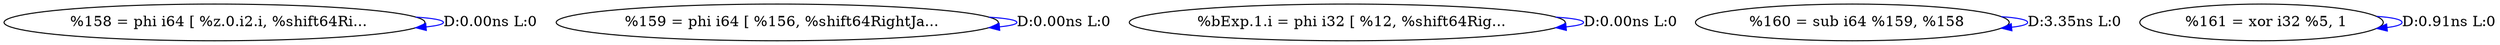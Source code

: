 digraph {
Node0x3956660[label="  %158 = phi i64 [ %z.0.i2.i, %shift64Ri..."];
Node0x3956660 -> Node0x3956660[label="D:0.00ns L:0",color=blue];
Node0x3956740[label="  %159 = phi i64 [ %156, %shift64RightJa..."];
Node0x3956740 -> Node0x3956740[label="D:0.00ns L:0",color=blue];
Node0x3956820[label="  %bExp.1.i = phi i32 [ %12, %shift64Rig..."];
Node0x3956820 -> Node0x3956820[label="D:0.00ns L:0",color=blue];
Node0x3956900[label="  %160 = sub i64 %159, %158"];
Node0x3956900 -> Node0x3956900[label="D:3.35ns L:0",color=blue];
Node0x39569e0[label="  %161 = xor i32 %5, 1"];
Node0x39569e0 -> Node0x39569e0[label="D:0.91ns L:0",color=blue];
}
